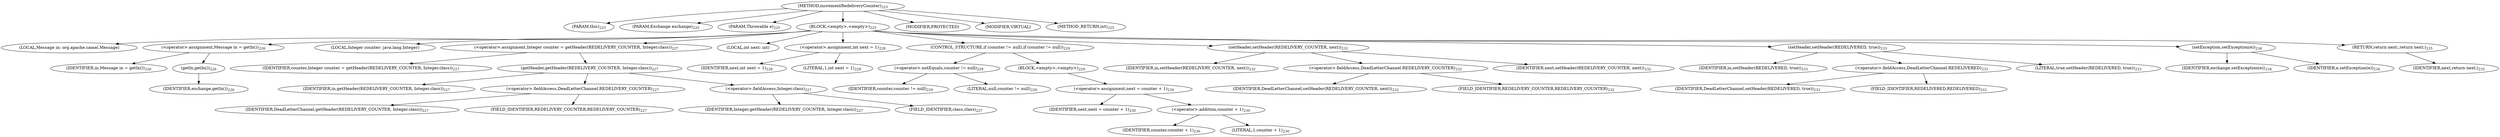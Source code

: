 digraph "incrementRedeliveryCounter" {  
"536" [label = <(METHOD,incrementRedeliveryCounter)<SUB>225</SUB>> ]
"537" [label = <(PARAM,this)<SUB>225</SUB>> ]
"538" [label = <(PARAM,Exchange exchange)<SUB>225</SUB>> ]
"539" [label = <(PARAM,Throwable e)<SUB>225</SUB>> ]
"540" [label = <(BLOCK,&lt;empty&gt;,&lt;empty&gt;)<SUB>225</SUB>> ]
"541" [label = <(LOCAL,Message in: org.apache.camel.Message)> ]
"542" [label = <(&lt;operator&gt;.assignment,Message in = getIn())<SUB>226</SUB>> ]
"543" [label = <(IDENTIFIER,in,Message in = getIn())<SUB>226</SUB>> ]
"544" [label = <(getIn,getIn())<SUB>226</SUB>> ]
"545" [label = <(IDENTIFIER,exchange,getIn())<SUB>226</SUB>> ]
"546" [label = <(LOCAL,Integer counter: java.lang.Integer)> ]
"547" [label = <(&lt;operator&gt;.assignment,Integer counter = getHeader(REDELIVERY_COUNTER, Integer.class))<SUB>227</SUB>> ]
"548" [label = <(IDENTIFIER,counter,Integer counter = getHeader(REDELIVERY_COUNTER, Integer.class))<SUB>227</SUB>> ]
"549" [label = <(getHeader,getHeader(REDELIVERY_COUNTER, Integer.class))<SUB>227</SUB>> ]
"550" [label = <(IDENTIFIER,in,getHeader(REDELIVERY_COUNTER, Integer.class))<SUB>227</SUB>> ]
"551" [label = <(&lt;operator&gt;.fieldAccess,DeadLetterChannel.REDELIVERY_COUNTER)<SUB>227</SUB>> ]
"552" [label = <(IDENTIFIER,DeadLetterChannel,getHeader(REDELIVERY_COUNTER, Integer.class))<SUB>227</SUB>> ]
"553" [label = <(FIELD_IDENTIFIER,REDELIVERY_COUNTER,REDELIVERY_COUNTER)<SUB>227</SUB>> ]
"554" [label = <(&lt;operator&gt;.fieldAccess,Integer.class)<SUB>227</SUB>> ]
"555" [label = <(IDENTIFIER,Integer,getHeader(REDELIVERY_COUNTER, Integer.class))<SUB>227</SUB>> ]
"556" [label = <(FIELD_IDENTIFIER,class,class)<SUB>227</SUB>> ]
"557" [label = <(LOCAL,int next: int)> ]
"558" [label = <(&lt;operator&gt;.assignment,int next = 1)<SUB>228</SUB>> ]
"559" [label = <(IDENTIFIER,next,int next = 1)<SUB>228</SUB>> ]
"560" [label = <(LITERAL,1,int next = 1)<SUB>228</SUB>> ]
"561" [label = <(CONTROL_STRUCTURE,if (counter != null),if (counter != null))<SUB>229</SUB>> ]
"562" [label = <(&lt;operator&gt;.notEquals,counter != null)<SUB>229</SUB>> ]
"563" [label = <(IDENTIFIER,counter,counter != null)<SUB>229</SUB>> ]
"564" [label = <(LITERAL,null,counter != null)<SUB>229</SUB>> ]
"565" [label = <(BLOCK,&lt;empty&gt;,&lt;empty&gt;)<SUB>229</SUB>> ]
"566" [label = <(&lt;operator&gt;.assignment,next = counter + 1)<SUB>230</SUB>> ]
"567" [label = <(IDENTIFIER,next,next = counter + 1)<SUB>230</SUB>> ]
"568" [label = <(&lt;operator&gt;.addition,counter + 1)<SUB>230</SUB>> ]
"569" [label = <(IDENTIFIER,counter,counter + 1)<SUB>230</SUB>> ]
"570" [label = <(LITERAL,1,counter + 1)<SUB>230</SUB>> ]
"571" [label = <(setHeader,setHeader(REDELIVERY_COUNTER, next))<SUB>232</SUB>> ]
"572" [label = <(IDENTIFIER,in,setHeader(REDELIVERY_COUNTER, next))<SUB>232</SUB>> ]
"573" [label = <(&lt;operator&gt;.fieldAccess,DeadLetterChannel.REDELIVERY_COUNTER)<SUB>232</SUB>> ]
"574" [label = <(IDENTIFIER,DeadLetterChannel,setHeader(REDELIVERY_COUNTER, next))<SUB>232</SUB>> ]
"575" [label = <(FIELD_IDENTIFIER,REDELIVERY_COUNTER,REDELIVERY_COUNTER)<SUB>232</SUB>> ]
"576" [label = <(IDENTIFIER,next,setHeader(REDELIVERY_COUNTER, next))<SUB>232</SUB>> ]
"577" [label = <(setHeader,setHeader(REDELIVERED, true))<SUB>233</SUB>> ]
"578" [label = <(IDENTIFIER,in,setHeader(REDELIVERED, true))<SUB>233</SUB>> ]
"579" [label = <(&lt;operator&gt;.fieldAccess,DeadLetterChannel.REDELIVERED)<SUB>233</SUB>> ]
"580" [label = <(IDENTIFIER,DeadLetterChannel,setHeader(REDELIVERED, true))<SUB>233</SUB>> ]
"581" [label = <(FIELD_IDENTIFIER,REDELIVERED,REDELIVERED)<SUB>233</SUB>> ]
"582" [label = <(LITERAL,true,setHeader(REDELIVERED, true))<SUB>233</SUB>> ]
"583" [label = <(setException,setException(e))<SUB>234</SUB>> ]
"584" [label = <(IDENTIFIER,exchange,setException(e))<SUB>234</SUB>> ]
"585" [label = <(IDENTIFIER,e,setException(e))<SUB>234</SUB>> ]
"586" [label = <(RETURN,return next;,return next;)<SUB>235</SUB>> ]
"587" [label = <(IDENTIFIER,next,return next;)<SUB>235</SUB>> ]
"588" [label = <(MODIFIER,PROTECTED)> ]
"589" [label = <(MODIFIER,VIRTUAL)> ]
"590" [label = <(METHOD_RETURN,int)<SUB>225</SUB>> ]
  "536" -> "537" 
  "536" -> "538" 
  "536" -> "539" 
  "536" -> "540" 
  "536" -> "588" 
  "536" -> "589" 
  "536" -> "590" 
  "540" -> "541" 
  "540" -> "542" 
  "540" -> "546" 
  "540" -> "547" 
  "540" -> "557" 
  "540" -> "558" 
  "540" -> "561" 
  "540" -> "571" 
  "540" -> "577" 
  "540" -> "583" 
  "540" -> "586" 
  "542" -> "543" 
  "542" -> "544" 
  "544" -> "545" 
  "547" -> "548" 
  "547" -> "549" 
  "549" -> "550" 
  "549" -> "551" 
  "549" -> "554" 
  "551" -> "552" 
  "551" -> "553" 
  "554" -> "555" 
  "554" -> "556" 
  "558" -> "559" 
  "558" -> "560" 
  "561" -> "562" 
  "561" -> "565" 
  "562" -> "563" 
  "562" -> "564" 
  "565" -> "566" 
  "566" -> "567" 
  "566" -> "568" 
  "568" -> "569" 
  "568" -> "570" 
  "571" -> "572" 
  "571" -> "573" 
  "571" -> "576" 
  "573" -> "574" 
  "573" -> "575" 
  "577" -> "578" 
  "577" -> "579" 
  "577" -> "582" 
  "579" -> "580" 
  "579" -> "581" 
  "583" -> "584" 
  "583" -> "585" 
  "586" -> "587" 
}
